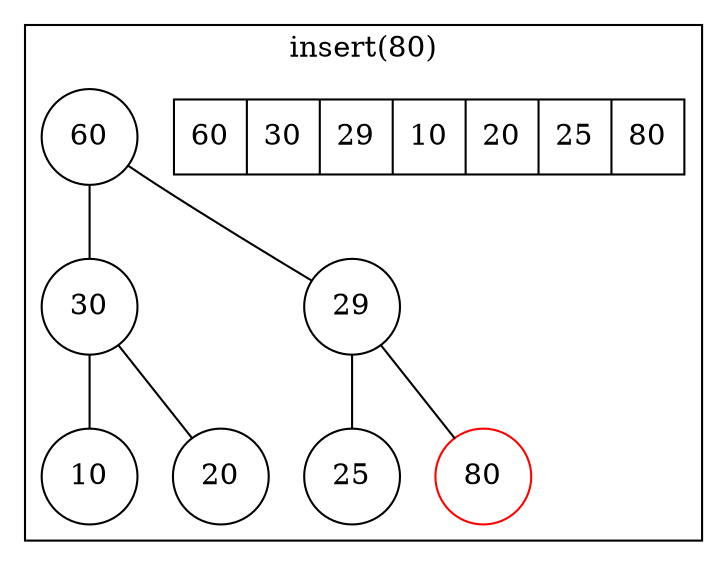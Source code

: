 digraph insert {
node [shape=circle]
edge [arrowhead=none]
subgraph clusterGraph {
label="insert(80)"
array [shape=record label="60|30|29|10|20|25|80"]
60 -> 30
60 -> 29
30 -> 10
30 -> 20
29 -> 25
29 -> 80

}
80 [color=red]
}
